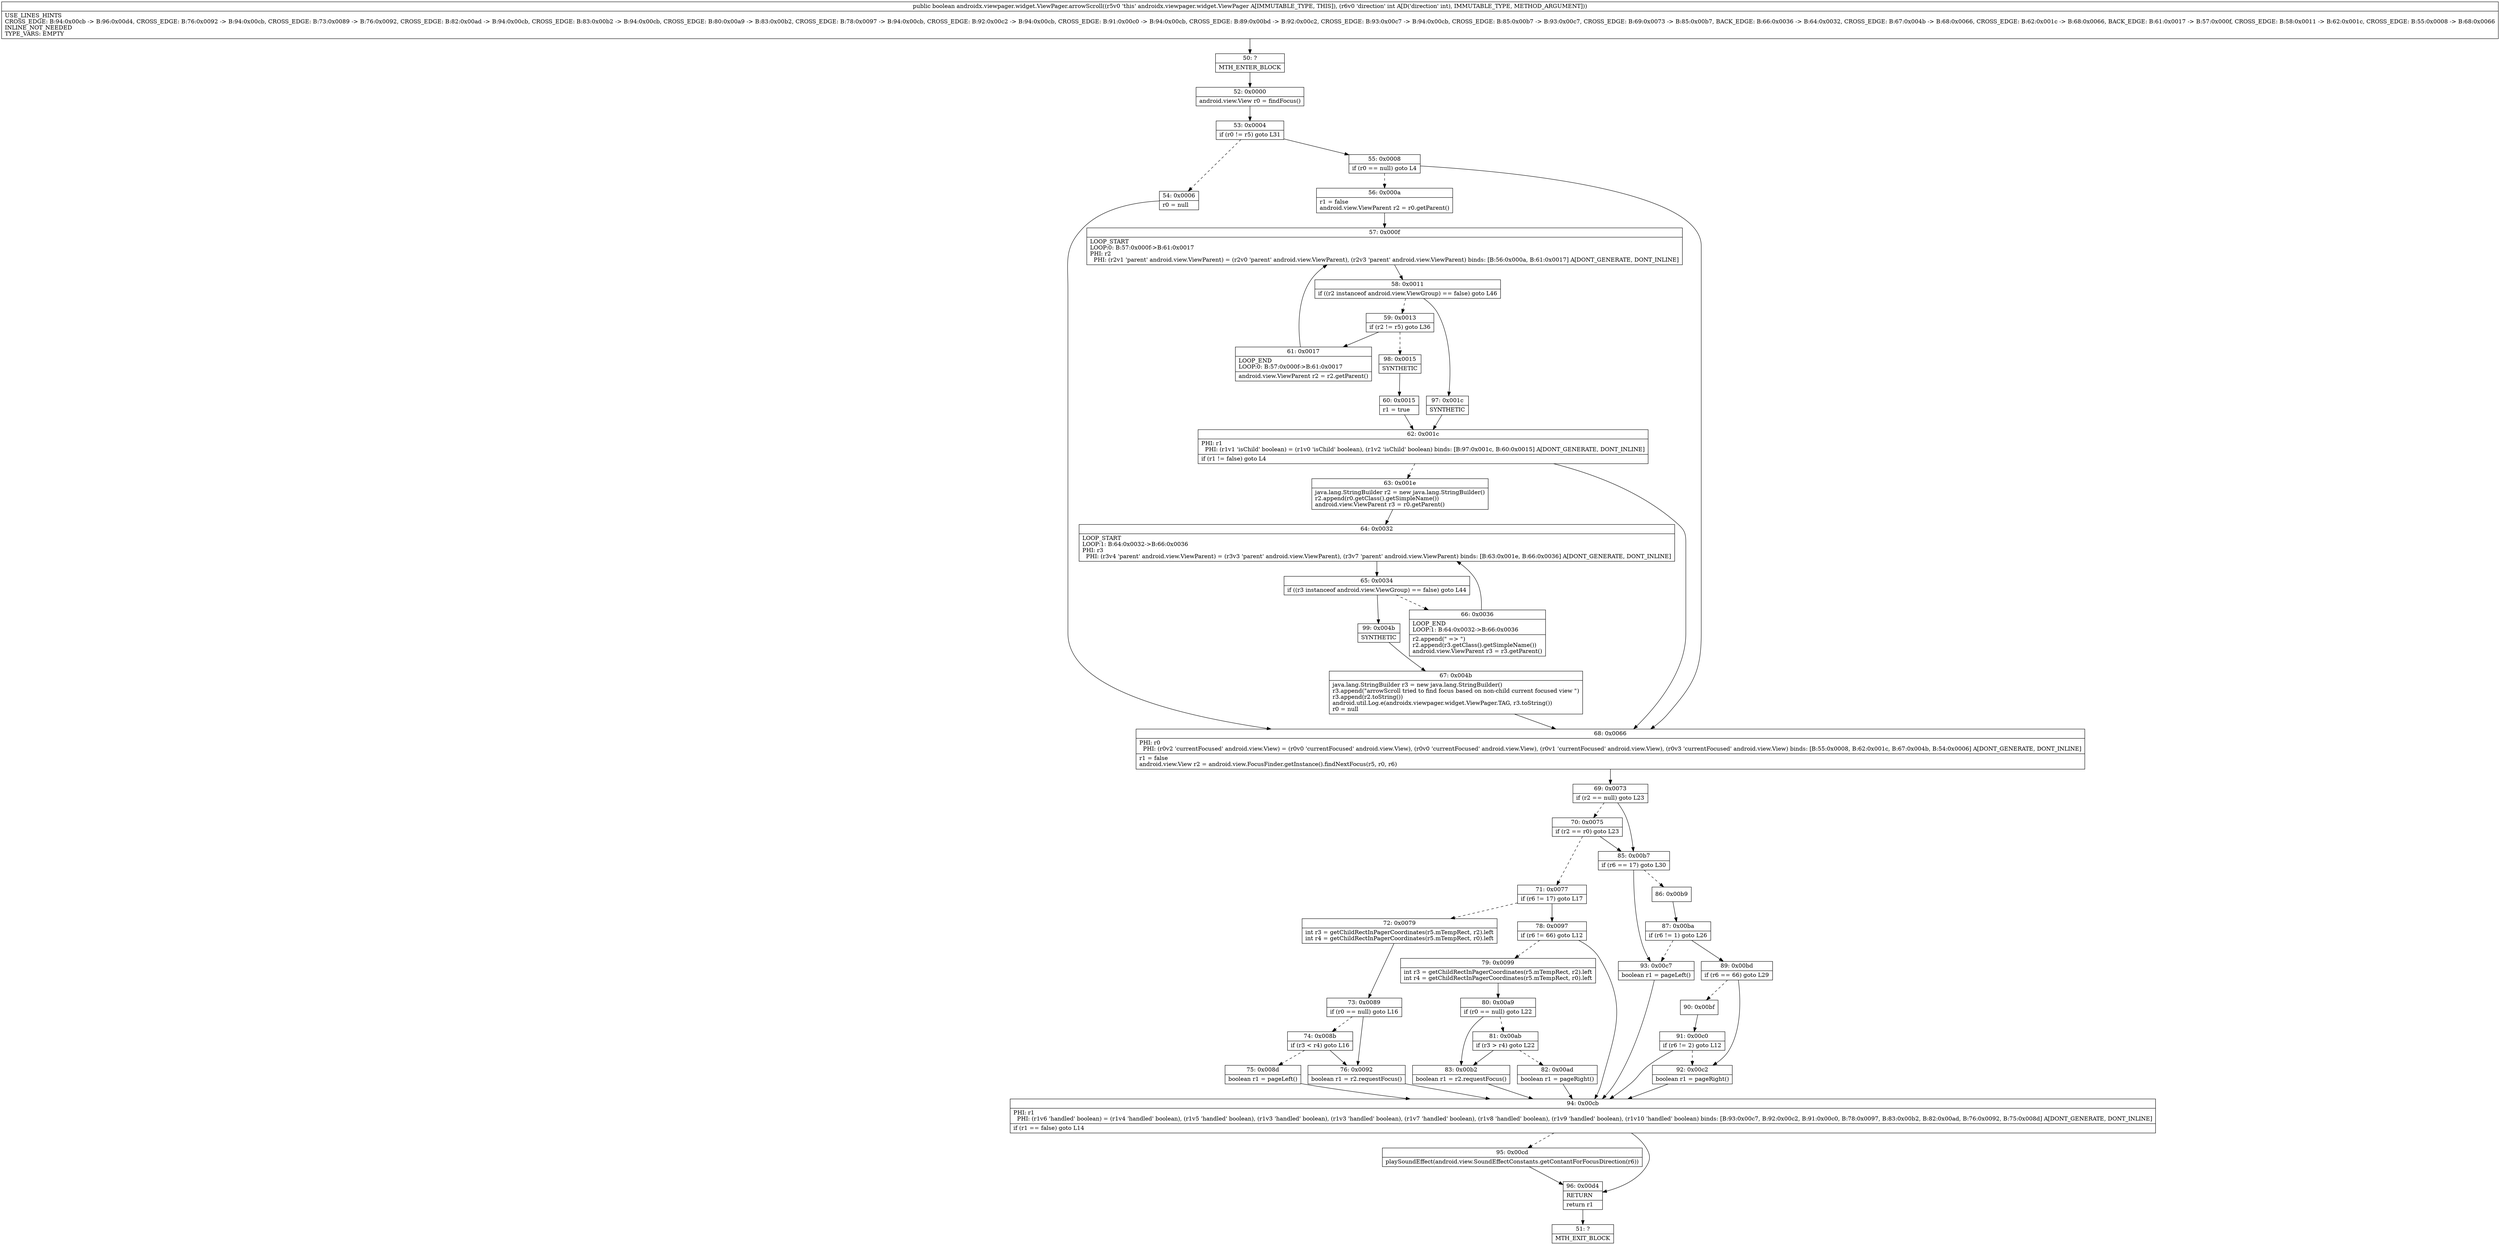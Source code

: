 digraph "CFG forandroidx.viewpager.widget.ViewPager.arrowScroll(I)Z" {
Node_50 [shape=record,label="{50\:\ ?|MTH_ENTER_BLOCK\l}"];
Node_52 [shape=record,label="{52\:\ 0x0000|android.view.View r0 = findFocus()\l}"];
Node_53 [shape=record,label="{53\:\ 0x0004|if (r0 != r5) goto L31\l}"];
Node_54 [shape=record,label="{54\:\ 0x0006|r0 = null\l}"];
Node_68 [shape=record,label="{68\:\ 0x0066|PHI: r0 \l  PHI: (r0v2 'currentFocused' android.view.View) = (r0v0 'currentFocused' android.view.View), (r0v0 'currentFocused' android.view.View), (r0v1 'currentFocused' android.view.View), (r0v3 'currentFocused' android.view.View) binds: [B:55:0x0008, B:62:0x001c, B:67:0x004b, B:54:0x0006] A[DONT_GENERATE, DONT_INLINE]\l|r1 = false\landroid.view.View r2 = android.view.FocusFinder.getInstance().findNextFocus(r5, r0, r6)\l}"];
Node_69 [shape=record,label="{69\:\ 0x0073|if (r2 == null) goto L23\l}"];
Node_70 [shape=record,label="{70\:\ 0x0075|if (r2 == r0) goto L23\l}"];
Node_71 [shape=record,label="{71\:\ 0x0077|if (r6 != 17) goto L17\l}"];
Node_72 [shape=record,label="{72\:\ 0x0079|int r3 = getChildRectInPagerCoordinates(r5.mTempRect, r2).left\lint r4 = getChildRectInPagerCoordinates(r5.mTempRect, r0).left\l}"];
Node_73 [shape=record,label="{73\:\ 0x0089|if (r0 == null) goto L16\l}"];
Node_74 [shape=record,label="{74\:\ 0x008b|if (r3 \< r4) goto L16\l}"];
Node_75 [shape=record,label="{75\:\ 0x008d|boolean r1 = pageLeft()\l}"];
Node_94 [shape=record,label="{94\:\ 0x00cb|PHI: r1 \l  PHI: (r1v6 'handled' boolean) = (r1v4 'handled' boolean), (r1v5 'handled' boolean), (r1v3 'handled' boolean), (r1v3 'handled' boolean), (r1v7 'handled' boolean), (r1v8 'handled' boolean), (r1v9 'handled' boolean), (r1v10 'handled' boolean) binds: [B:93:0x00c7, B:92:0x00c2, B:91:0x00c0, B:78:0x0097, B:83:0x00b2, B:82:0x00ad, B:76:0x0092, B:75:0x008d] A[DONT_GENERATE, DONT_INLINE]\l|if (r1 == false) goto L14\l}"];
Node_95 [shape=record,label="{95\:\ 0x00cd|playSoundEffect(android.view.SoundEffectConstants.getContantForFocusDirection(r6))\l}"];
Node_96 [shape=record,label="{96\:\ 0x00d4|RETURN\l|return r1\l}"];
Node_51 [shape=record,label="{51\:\ ?|MTH_EXIT_BLOCK\l}"];
Node_76 [shape=record,label="{76\:\ 0x0092|boolean r1 = r2.requestFocus()\l}"];
Node_78 [shape=record,label="{78\:\ 0x0097|if (r6 != 66) goto L12\l}"];
Node_79 [shape=record,label="{79\:\ 0x0099|int r3 = getChildRectInPagerCoordinates(r5.mTempRect, r2).left\lint r4 = getChildRectInPagerCoordinates(r5.mTempRect, r0).left\l}"];
Node_80 [shape=record,label="{80\:\ 0x00a9|if (r0 == null) goto L22\l}"];
Node_81 [shape=record,label="{81\:\ 0x00ab|if (r3 \> r4) goto L22\l}"];
Node_82 [shape=record,label="{82\:\ 0x00ad|boolean r1 = pageRight()\l}"];
Node_83 [shape=record,label="{83\:\ 0x00b2|boolean r1 = r2.requestFocus()\l}"];
Node_85 [shape=record,label="{85\:\ 0x00b7|if (r6 == 17) goto L30\l}"];
Node_86 [shape=record,label="{86\:\ 0x00b9}"];
Node_87 [shape=record,label="{87\:\ 0x00ba|if (r6 != 1) goto L26\l}"];
Node_89 [shape=record,label="{89\:\ 0x00bd|if (r6 == 66) goto L29\l}"];
Node_90 [shape=record,label="{90\:\ 0x00bf}"];
Node_91 [shape=record,label="{91\:\ 0x00c0|if (r6 != 2) goto L12\l}"];
Node_92 [shape=record,label="{92\:\ 0x00c2|boolean r1 = pageRight()\l}"];
Node_93 [shape=record,label="{93\:\ 0x00c7|boolean r1 = pageLeft()\l}"];
Node_55 [shape=record,label="{55\:\ 0x0008|if (r0 == null) goto L4\l}"];
Node_56 [shape=record,label="{56\:\ 0x000a|r1 = false\landroid.view.ViewParent r2 = r0.getParent()\l}"];
Node_57 [shape=record,label="{57\:\ 0x000f|LOOP_START\lLOOP:0: B:57:0x000f\-\>B:61:0x0017\lPHI: r2 \l  PHI: (r2v1 'parent' android.view.ViewParent) = (r2v0 'parent' android.view.ViewParent), (r2v3 'parent' android.view.ViewParent) binds: [B:56:0x000a, B:61:0x0017] A[DONT_GENERATE, DONT_INLINE]\l}"];
Node_58 [shape=record,label="{58\:\ 0x0011|if ((r2 instanceof android.view.ViewGroup) == false) goto L46\l}"];
Node_59 [shape=record,label="{59\:\ 0x0013|if (r2 != r5) goto L36\l}"];
Node_61 [shape=record,label="{61\:\ 0x0017|LOOP_END\lLOOP:0: B:57:0x000f\-\>B:61:0x0017\l|android.view.ViewParent r2 = r2.getParent()\l}"];
Node_98 [shape=record,label="{98\:\ 0x0015|SYNTHETIC\l}"];
Node_60 [shape=record,label="{60\:\ 0x0015|r1 = true\l}"];
Node_62 [shape=record,label="{62\:\ 0x001c|PHI: r1 \l  PHI: (r1v1 'isChild' boolean) = (r1v0 'isChild' boolean), (r1v2 'isChild' boolean) binds: [B:97:0x001c, B:60:0x0015] A[DONT_GENERATE, DONT_INLINE]\l|if (r1 != false) goto L4\l}"];
Node_63 [shape=record,label="{63\:\ 0x001e|java.lang.StringBuilder r2 = new java.lang.StringBuilder()\lr2.append(r0.getClass().getSimpleName())\landroid.view.ViewParent r3 = r0.getParent()\l}"];
Node_64 [shape=record,label="{64\:\ 0x0032|LOOP_START\lLOOP:1: B:64:0x0032\-\>B:66:0x0036\lPHI: r3 \l  PHI: (r3v4 'parent' android.view.ViewParent) = (r3v3 'parent' android.view.ViewParent), (r3v7 'parent' android.view.ViewParent) binds: [B:63:0x001e, B:66:0x0036] A[DONT_GENERATE, DONT_INLINE]\l}"];
Node_65 [shape=record,label="{65\:\ 0x0034|if ((r3 instanceof android.view.ViewGroup) == false) goto L44\l}"];
Node_66 [shape=record,label="{66\:\ 0x0036|LOOP_END\lLOOP:1: B:64:0x0032\-\>B:66:0x0036\l|r2.append(\" =\> \")\lr2.append(r3.getClass().getSimpleName())\landroid.view.ViewParent r3 = r3.getParent()\l}"];
Node_99 [shape=record,label="{99\:\ 0x004b|SYNTHETIC\l}"];
Node_67 [shape=record,label="{67\:\ 0x004b|java.lang.StringBuilder r3 = new java.lang.StringBuilder()\lr3.append(\"arrowScroll tried to find focus based on non\-child current focused view \")\lr3.append(r2.toString())\landroid.util.Log.e(androidx.viewpager.widget.ViewPager.TAG, r3.toString())\lr0 = null\l}"];
Node_97 [shape=record,label="{97\:\ 0x001c|SYNTHETIC\l}"];
MethodNode[shape=record,label="{public boolean androidx.viewpager.widget.ViewPager.arrowScroll((r5v0 'this' androidx.viewpager.widget.ViewPager A[IMMUTABLE_TYPE, THIS]), (r6v0 'direction' int A[D('direction' int), IMMUTABLE_TYPE, METHOD_ARGUMENT]))  | USE_LINES_HINTS\lCROSS_EDGE: B:94:0x00cb \-\> B:96:0x00d4, CROSS_EDGE: B:76:0x0092 \-\> B:94:0x00cb, CROSS_EDGE: B:73:0x0089 \-\> B:76:0x0092, CROSS_EDGE: B:82:0x00ad \-\> B:94:0x00cb, CROSS_EDGE: B:83:0x00b2 \-\> B:94:0x00cb, CROSS_EDGE: B:80:0x00a9 \-\> B:83:0x00b2, CROSS_EDGE: B:78:0x0097 \-\> B:94:0x00cb, CROSS_EDGE: B:92:0x00c2 \-\> B:94:0x00cb, CROSS_EDGE: B:91:0x00c0 \-\> B:94:0x00cb, CROSS_EDGE: B:89:0x00bd \-\> B:92:0x00c2, CROSS_EDGE: B:93:0x00c7 \-\> B:94:0x00cb, CROSS_EDGE: B:85:0x00b7 \-\> B:93:0x00c7, CROSS_EDGE: B:69:0x0073 \-\> B:85:0x00b7, BACK_EDGE: B:66:0x0036 \-\> B:64:0x0032, CROSS_EDGE: B:67:0x004b \-\> B:68:0x0066, CROSS_EDGE: B:62:0x001c \-\> B:68:0x0066, BACK_EDGE: B:61:0x0017 \-\> B:57:0x000f, CROSS_EDGE: B:58:0x0011 \-\> B:62:0x001c, CROSS_EDGE: B:55:0x0008 \-\> B:68:0x0066\lINLINE_NOT_NEEDED\lTYPE_VARS: EMPTY\l}"];
MethodNode -> Node_50;Node_50 -> Node_52;
Node_52 -> Node_53;
Node_53 -> Node_54[style=dashed];
Node_53 -> Node_55;
Node_54 -> Node_68;
Node_68 -> Node_69;
Node_69 -> Node_70[style=dashed];
Node_69 -> Node_85;
Node_70 -> Node_71[style=dashed];
Node_70 -> Node_85;
Node_71 -> Node_72[style=dashed];
Node_71 -> Node_78;
Node_72 -> Node_73;
Node_73 -> Node_74[style=dashed];
Node_73 -> Node_76;
Node_74 -> Node_75[style=dashed];
Node_74 -> Node_76;
Node_75 -> Node_94;
Node_94 -> Node_95[style=dashed];
Node_94 -> Node_96;
Node_95 -> Node_96;
Node_96 -> Node_51;
Node_76 -> Node_94;
Node_78 -> Node_79[style=dashed];
Node_78 -> Node_94;
Node_79 -> Node_80;
Node_80 -> Node_81[style=dashed];
Node_80 -> Node_83;
Node_81 -> Node_82[style=dashed];
Node_81 -> Node_83;
Node_82 -> Node_94;
Node_83 -> Node_94;
Node_85 -> Node_86[style=dashed];
Node_85 -> Node_93;
Node_86 -> Node_87;
Node_87 -> Node_89;
Node_87 -> Node_93[style=dashed];
Node_89 -> Node_90[style=dashed];
Node_89 -> Node_92;
Node_90 -> Node_91;
Node_91 -> Node_92[style=dashed];
Node_91 -> Node_94;
Node_92 -> Node_94;
Node_93 -> Node_94;
Node_55 -> Node_56[style=dashed];
Node_55 -> Node_68;
Node_56 -> Node_57;
Node_57 -> Node_58;
Node_58 -> Node_59[style=dashed];
Node_58 -> Node_97;
Node_59 -> Node_61;
Node_59 -> Node_98[style=dashed];
Node_61 -> Node_57;
Node_98 -> Node_60;
Node_60 -> Node_62;
Node_62 -> Node_63[style=dashed];
Node_62 -> Node_68;
Node_63 -> Node_64;
Node_64 -> Node_65;
Node_65 -> Node_66[style=dashed];
Node_65 -> Node_99;
Node_66 -> Node_64;
Node_99 -> Node_67;
Node_67 -> Node_68;
Node_97 -> Node_62;
}

